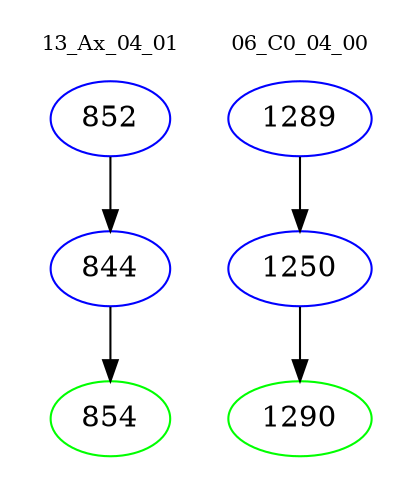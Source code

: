 digraph{
subgraph cluster_0 {
color = white
label = "13_Ax_04_01";
fontsize=10;
T0_852 [label="852", color="blue"]
T0_852 -> T0_844 [color="black"]
T0_844 [label="844", color="blue"]
T0_844 -> T0_854 [color="black"]
T0_854 [label="854", color="green"]
}
subgraph cluster_1 {
color = white
label = "06_C0_04_00";
fontsize=10;
T1_1289 [label="1289", color="blue"]
T1_1289 -> T1_1250 [color="black"]
T1_1250 [label="1250", color="blue"]
T1_1250 -> T1_1290 [color="black"]
T1_1290 [label="1290", color="green"]
}
}
